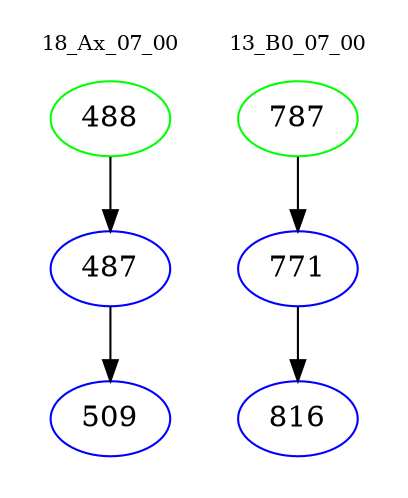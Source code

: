 digraph{
subgraph cluster_0 {
color = white
label = "18_Ax_07_00";
fontsize=10;
T0_488 [label="488", color="green"]
T0_488 -> T0_487 [color="black"]
T0_487 [label="487", color="blue"]
T0_487 -> T0_509 [color="black"]
T0_509 [label="509", color="blue"]
}
subgraph cluster_1 {
color = white
label = "13_B0_07_00";
fontsize=10;
T1_787 [label="787", color="green"]
T1_787 -> T1_771 [color="black"]
T1_771 [label="771", color="blue"]
T1_771 -> T1_816 [color="black"]
T1_816 [label="816", color="blue"]
}
}
